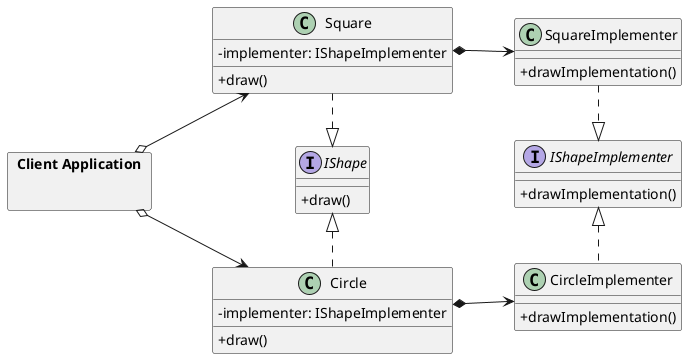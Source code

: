 @startuml

left to right direction
skinparam ClassAttributeIconSize 0
skinparam PackageStyle rectangle

package "Client Application" as ClientApplication {}

class Square {
    - implementer: IShapeImplementer
    + draw()
}

interface IShape {
    + draw()
}

class Circle {
    - implementer: IShapeImplementer
    + draw()
}

ClientApplication o--> Square
ClientApplication o--> Circle

Square -[dashed]right-|> IShape : \t\t
IShape <|-[dashed]right- Circle : \t\t

class SquareImplementer {
    + drawImplementation()
}

interface IShapeImplementer {
    + drawImplementation()
}

class CircleImplementer {
    + drawImplementation()
}

Square *--> SquareImplementer
Circle *--> CircleImplementer

SquareImplementer -[dashed]right-|> IShapeImplementer : \t\t
IShapeImplementer <|-[dashed]right- CircleImplementer : \t\t